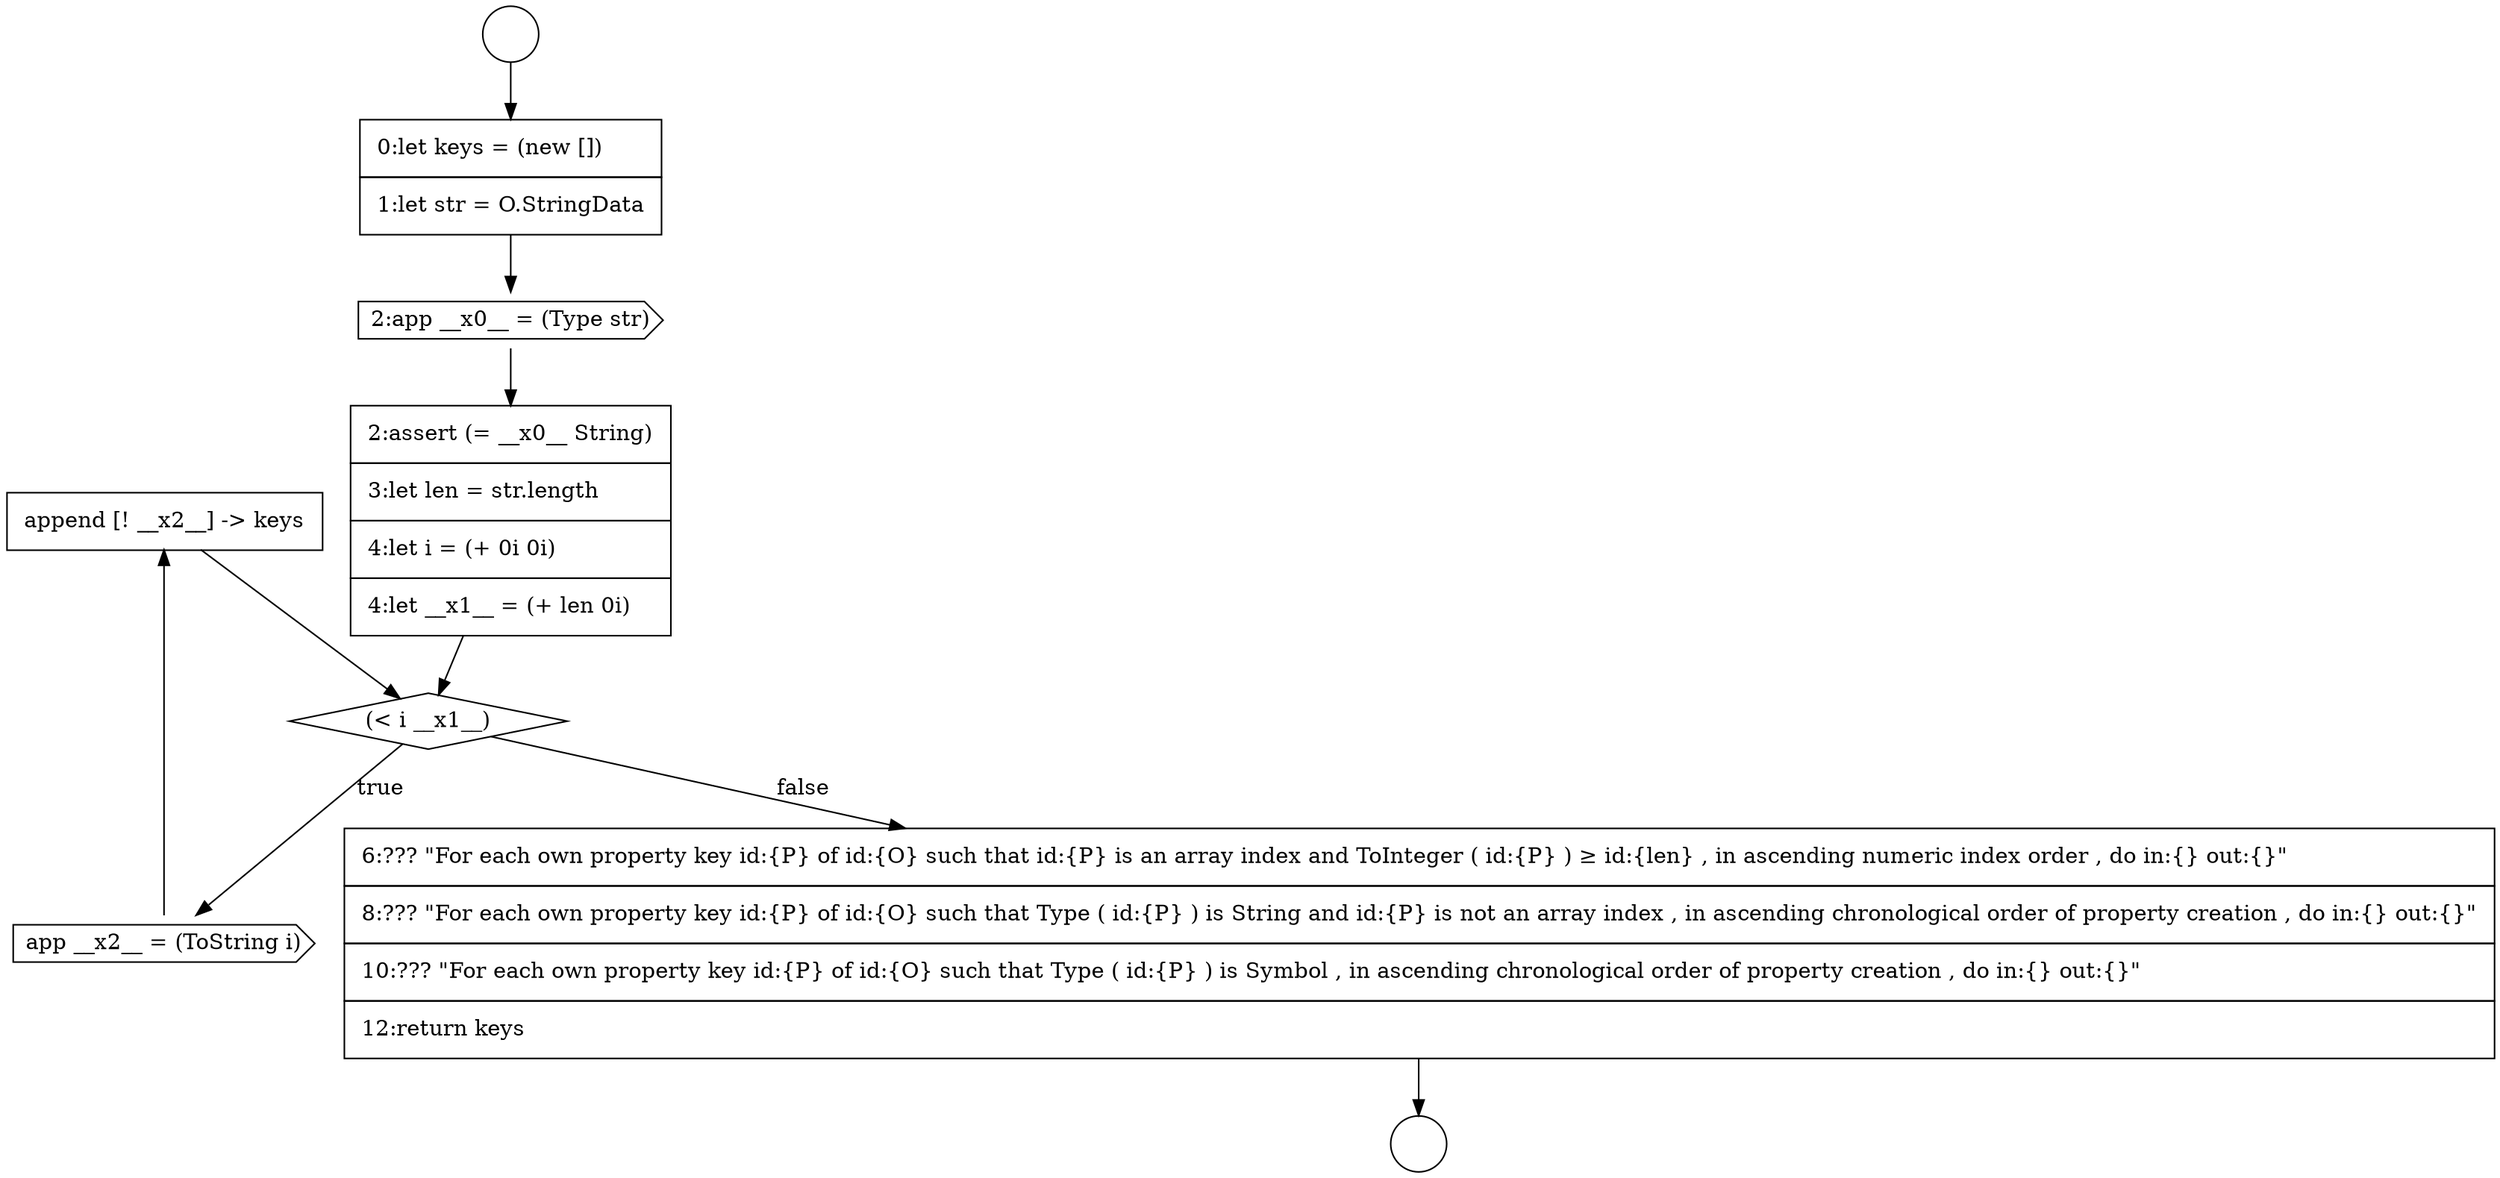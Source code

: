 digraph {
  node2712 [shape=none, margin=0, label=<<font color="black">
    <table border="0" cellborder="1" cellspacing="0" cellpadding="10">
      <tr><td align="left">append [! __x2__] -&gt; keys</td></tr>
    </table>
  </font>> color="black" fillcolor="white" style=filled]
  node2708 [shape=cds, label=<<font color="black">2:app __x0__ = (Type str)</font>> color="black" fillcolor="white" style=filled]
  node2713 [shape=none, margin=0, label=<<font color="black">
    <table border="0" cellborder="1" cellspacing="0" cellpadding="10">
      <tr><td align="left">6:??? &quot;For each own property key id:{P} of id:{O} such that id:{P} is an array index and ToInteger ( id:{P} ) &ge; id:{len} , in ascending numeric index order , do in:{} out:{}&quot;</td></tr>
      <tr><td align="left">8:??? &quot;For each own property key id:{P} of id:{O} such that Type ( id:{P} ) is String and id:{P} is not an array index , in ascending chronological order of property creation , do in:{} out:{}&quot;</td></tr>
      <tr><td align="left">10:??? &quot;For each own property key id:{P} of id:{O} such that Type ( id:{P} ) is Symbol , in ascending chronological order of property creation , do in:{} out:{}&quot;</td></tr>
      <tr><td align="left">12:return keys</td></tr>
    </table>
  </font>> color="black" fillcolor="white" style=filled]
  node2705 [shape=circle label=" " color="black" fillcolor="white" style=filled]
  node2709 [shape=none, margin=0, label=<<font color="black">
    <table border="0" cellborder="1" cellspacing="0" cellpadding="10">
      <tr><td align="left">2:assert (= __x0__ String)</td></tr>
      <tr><td align="left">3:let len = str.length</td></tr>
      <tr><td align="left">4:let i = (+ 0i 0i)</td></tr>
      <tr><td align="left">4:let __x1__ = (+ len 0i)</td></tr>
    </table>
  </font>> color="black" fillcolor="white" style=filled]
  node2706 [shape=circle label=" " color="black" fillcolor="white" style=filled]
  node2710 [shape=diamond, label=<<font color="black">(&lt; i __x1__)</font>> color="black" fillcolor="white" style=filled]
  node2711 [shape=cds, label=<<font color="black">app __x2__ = (ToString i)</font>> color="black" fillcolor="white" style=filled]
  node2707 [shape=none, margin=0, label=<<font color="black">
    <table border="0" cellborder="1" cellspacing="0" cellpadding="10">
      <tr><td align="left">0:let keys = (new [])</td></tr>
      <tr><td align="left">1:let str = O.StringData</td></tr>
    </table>
  </font>> color="black" fillcolor="white" style=filled]
  node2713 -> node2706 [ color="black"]
  node2711 -> node2712 [ color="black"]
  node2707 -> node2708 [ color="black"]
  node2709 -> node2710 [ color="black"]
  node2705 -> node2707 [ color="black"]
  node2710 -> node2711 [label=<<font color="black">true</font>> color="black"]
  node2710 -> node2713 [label=<<font color="black">false</font>> color="black"]
  node2712 -> node2710 [ color="black"]
  node2708 -> node2709 [ color="black"]
}

